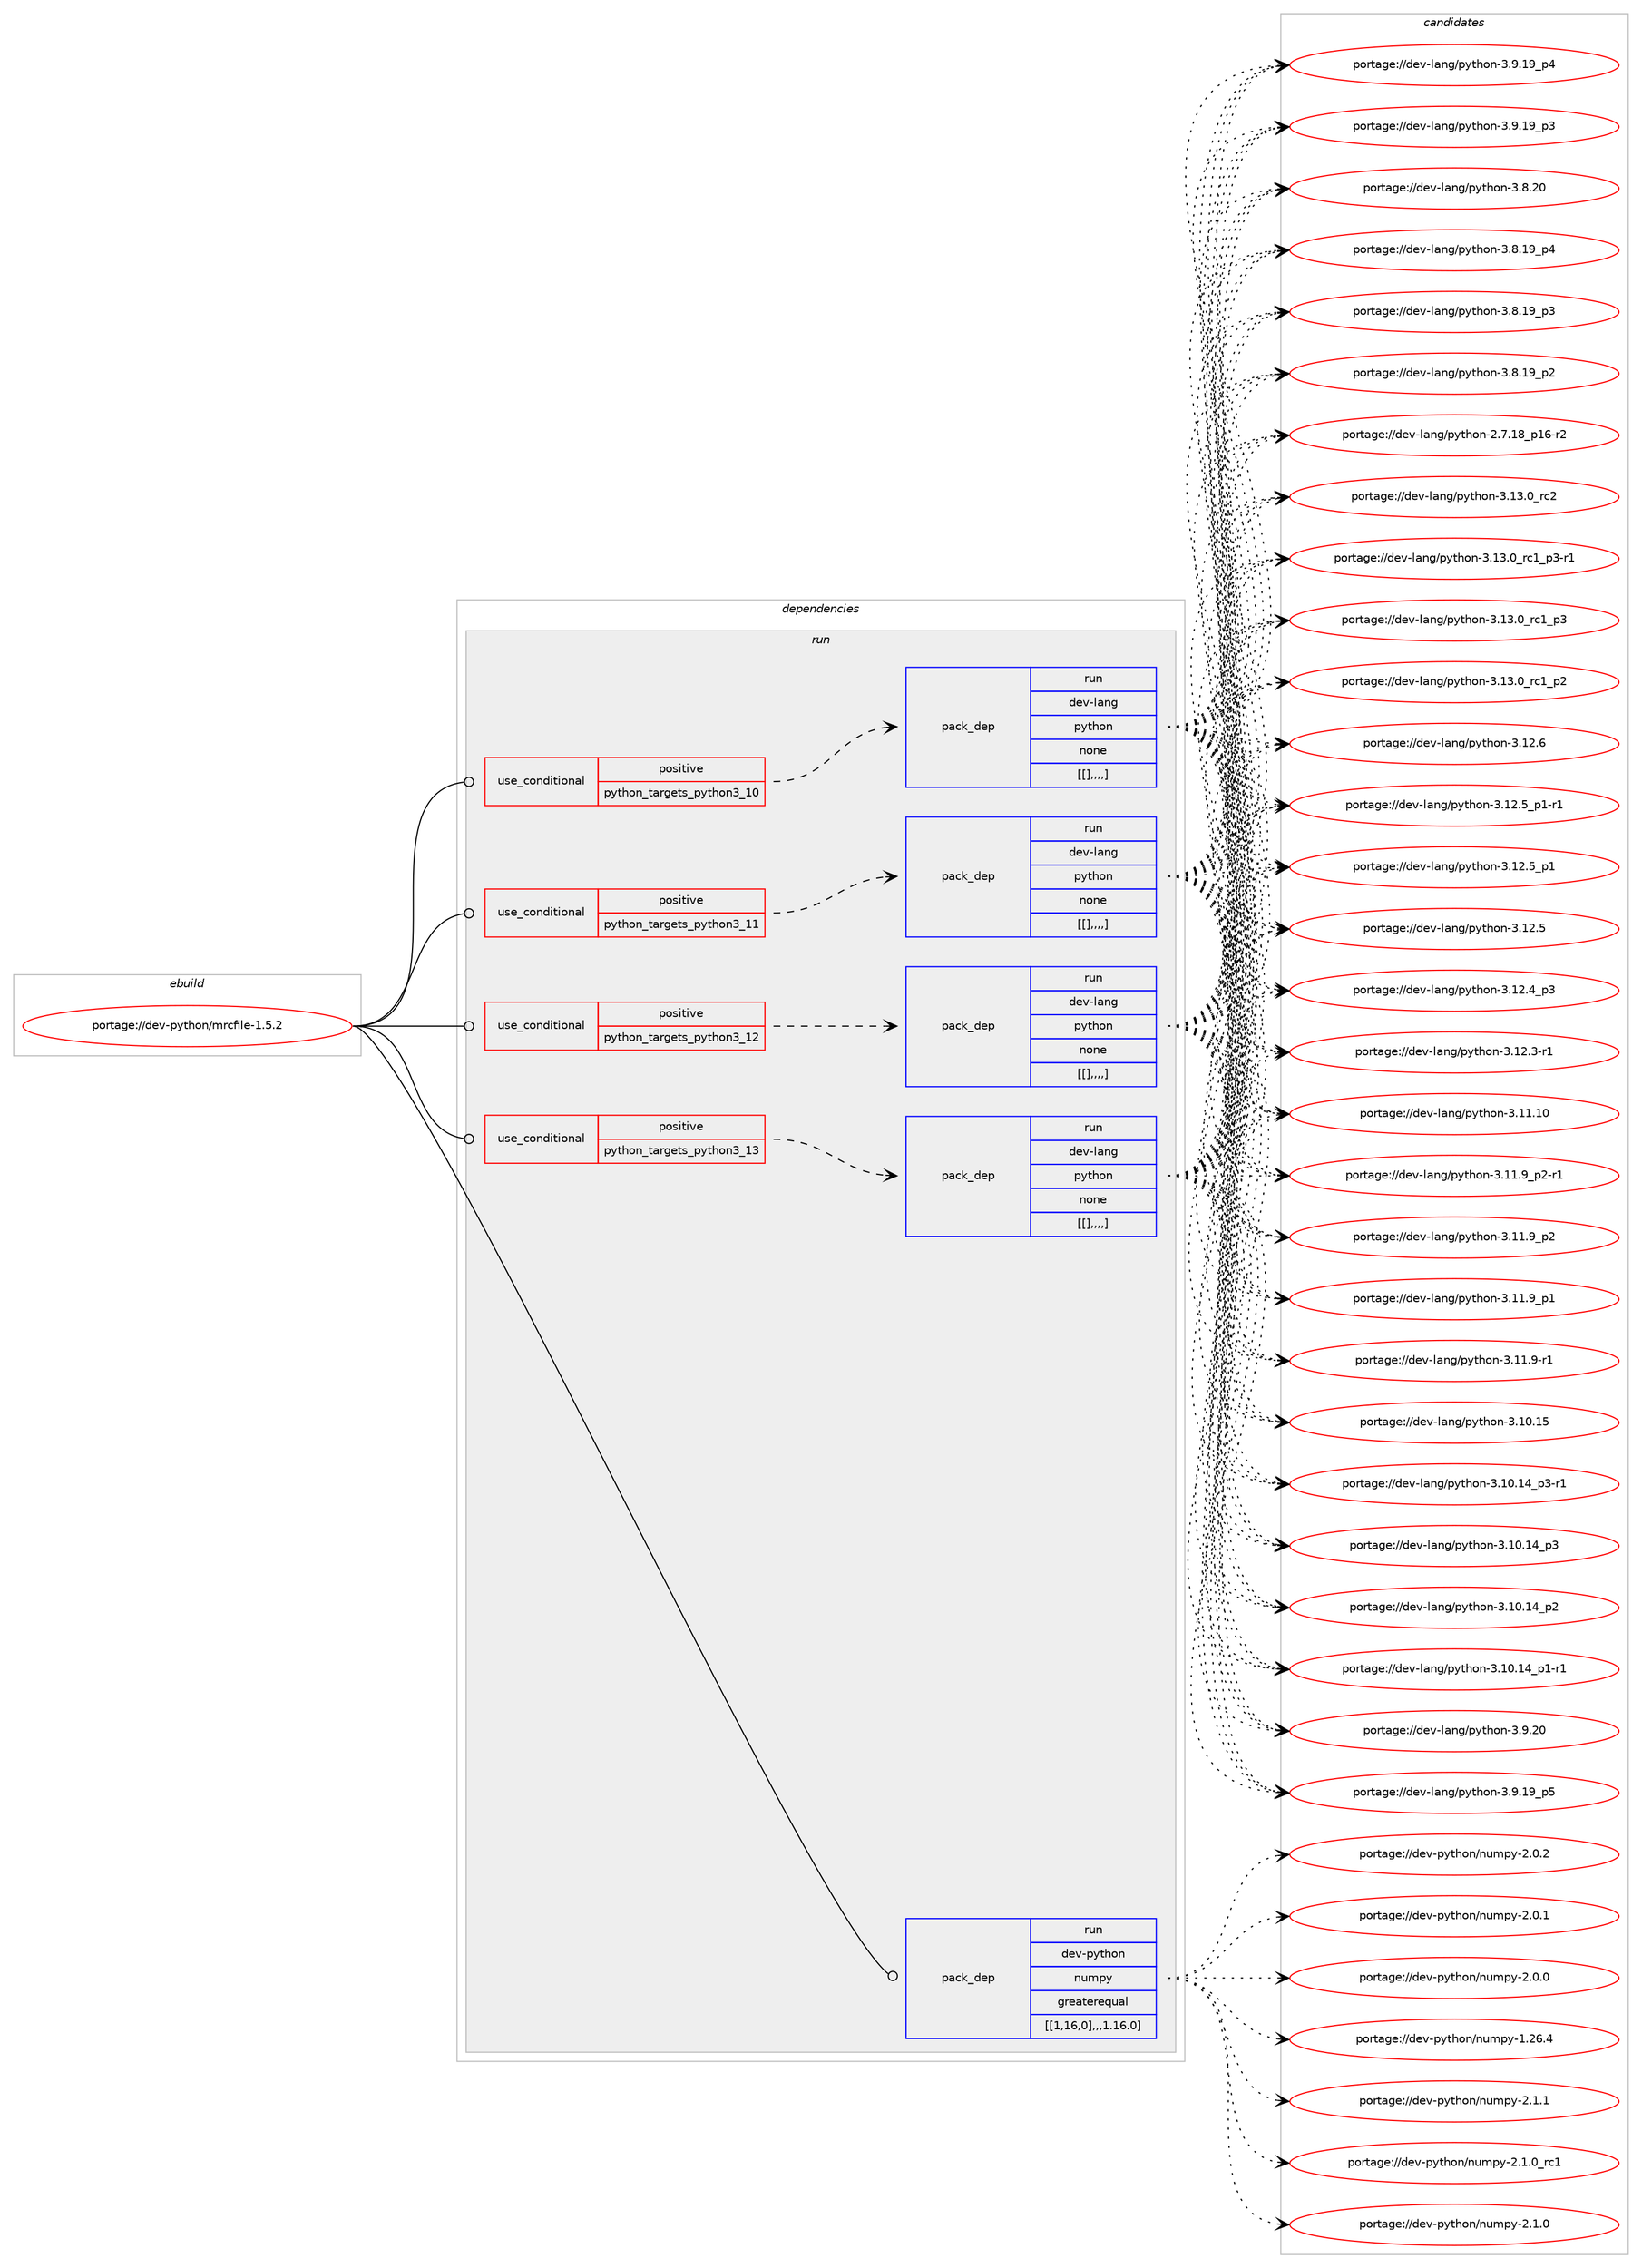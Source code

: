 digraph prolog {

# *************
# Graph options
# *************

newrank=true;
concentrate=true;
compound=true;
graph [rankdir=LR,fontname=Helvetica,fontsize=10,ranksep=1.5];#, ranksep=2.5, nodesep=0.2];
edge  [arrowhead=vee];
node  [fontname=Helvetica,fontsize=10];

# **********
# The ebuild
# **********

subgraph cluster_leftcol {
color=gray;
label=<<i>ebuild</i>>;
id [label="portage://dev-python/mrcfile-1.5.2", color=red, width=4, href="../dev-python/mrcfile-1.5.2.svg"];
}

# ****************
# The dependencies
# ****************

subgraph cluster_midcol {
color=gray;
label=<<i>dependencies</i>>;
subgraph cluster_compile {
fillcolor="#eeeeee";
style=filled;
label=<<i>compile</i>>;
}
subgraph cluster_compileandrun {
fillcolor="#eeeeee";
style=filled;
label=<<i>compile and run</i>>;
}
subgraph cluster_run {
fillcolor="#eeeeee";
style=filled;
label=<<i>run</i>>;
subgraph cond35681 {
dependency153060 [label=<<TABLE BORDER="0" CELLBORDER="1" CELLSPACING="0" CELLPADDING="4"><TR><TD ROWSPAN="3" CELLPADDING="10">use_conditional</TD></TR><TR><TD>positive</TD></TR><TR><TD>python_targets_python3_10</TD></TR></TABLE>>, shape=none, color=red];
subgraph pack116161 {
dependency153061 [label=<<TABLE BORDER="0" CELLBORDER="1" CELLSPACING="0" CELLPADDING="4" WIDTH="220"><TR><TD ROWSPAN="6" CELLPADDING="30">pack_dep</TD></TR><TR><TD WIDTH="110">run</TD></TR><TR><TD>dev-lang</TD></TR><TR><TD>python</TD></TR><TR><TD>none</TD></TR><TR><TD>[[],,,,]</TD></TR></TABLE>>, shape=none, color=blue];
}
dependency153060:e -> dependency153061:w [weight=20,style="dashed",arrowhead="vee"];
}
id:e -> dependency153060:w [weight=20,style="solid",arrowhead="odot"];
subgraph cond35682 {
dependency153062 [label=<<TABLE BORDER="0" CELLBORDER="1" CELLSPACING="0" CELLPADDING="4"><TR><TD ROWSPAN="3" CELLPADDING="10">use_conditional</TD></TR><TR><TD>positive</TD></TR><TR><TD>python_targets_python3_11</TD></TR></TABLE>>, shape=none, color=red];
subgraph pack116162 {
dependency153063 [label=<<TABLE BORDER="0" CELLBORDER="1" CELLSPACING="0" CELLPADDING="4" WIDTH="220"><TR><TD ROWSPAN="6" CELLPADDING="30">pack_dep</TD></TR><TR><TD WIDTH="110">run</TD></TR><TR><TD>dev-lang</TD></TR><TR><TD>python</TD></TR><TR><TD>none</TD></TR><TR><TD>[[],,,,]</TD></TR></TABLE>>, shape=none, color=blue];
}
dependency153062:e -> dependency153063:w [weight=20,style="dashed",arrowhead="vee"];
}
id:e -> dependency153062:w [weight=20,style="solid",arrowhead="odot"];
subgraph cond35683 {
dependency153064 [label=<<TABLE BORDER="0" CELLBORDER="1" CELLSPACING="0" CELLPADDING="4"><TR><TD ROWSPAN="3" CELLPADDING="10">use_conditional</TD></TR><TR><TD>positive</TD></TR><TR><TD>python_targets_python3_12</TD></TR></TABLE>>, shape=none, color=red];
subgraph pack116163 {
dependency153065 [label=<<TABLE BORDER="0" CELLBORDER="1" CELLSPACING="0" CELLPADDING="4" WIDTH="220"><TR><TD ROWSPAN="6" CELLPADDING="30">pack_dep</TD></TR><TR><TD WIDTH="110">run</TD></TR><TR><TD>dev-lang</TD></TR><TR><TD>python</TD></TR><TR><TD>none</TD></TR><TR><TD>[[],,,,]</TD></TR></TABLE>>, shape=none, color=blue];
}
dependency153064:e -> dependency153065:w [weight=20,style="dashed",arrowhead="vee"];
}
id:e -> dependency153064:w [weight=20,style="solid",arrowhead="odot"];
subgraph cond35684 {
dependency153066 [label=<<TABLE BORDER="0" CELLBORDER="1" CELLSPACING="0" CELLPADDING="4"><TR><TD ROWSPAN="3" CELLPADDING="10">use_conditional</TD></TR><TR><TD>positive</TD></TR><TR><TD>python_targets_python3_13</TD></TR></TABLE>>, shape=none, color=red];
subgraph pack116164 {
dependency153067 [label=<<TABLE BORDER="0" CELLBORDER="1" CELLSPACING="0" CELLPADDING="4" WIDTH="220"><TR><TD ROWSPAN="6" CELLPADDING="30">pack_dep</TD></TR><TR><TD WIDTH="110">run</TD></TR><TR><TD>dev-lang</TD></TR><TR><TD>python</TD></TR><TR><TD>none</TD></TR><TR><TD>[[],,,,]</TD></TR></TABLE>>, shape=none, color=blue];
}
dependency153066:e -> dependency153067:w [weight=20,style="dashed",arrowhead="vee"];
}
id:e -> dependency153066:w [weight=20,style="solid",arrowhead="odot"];
subgraph pack116165 {
dependency153068 [label=<<TABLE BORDER="0" CELLBORDER="1" CELLSPACING="0" CELLPADDING="4" WIDTH="220"><TR><TD ROWSPAN="6" CELLPADDING="30">pack_dep</TD></TR><TR><TD WIDTH="110">run</TD></TR><TR><TD>dev-python</TD></TR><TR><TD>numpy</TD></TR><TR><TD>greaterequal</TD></TR><TR><TD>[[1,16,0],,,1.16.0]</TD></TR></TABLE>>, shape=none, color=blue];
}
id:e -> dependency153068:w [weight=20,style="solid",arrowhead="odot"];
}
}

# **************
# The candidates
# **************

subgraph cluster_choices {
rank=same;
color=gray;
label=<<i>candidates</i>>;

subgraph choice116161 {
color=black;
nodesep=1;
choice10010111845108971101034711212111610411111045514649514648951149950 [label="portage://dev-lang/python-3.13.0_rc2", color=red, width=4,href="../dev-lang/python-3.13.0_rc2.svg"];
choice1001011184510897110103471121211161041111104551464951464895114994995112514511449 [label="portage://dev-lang/python-3.13.0_rc1_p3-r1", color=red, width=4,href="../dev-lang/python-3.13.0_rc1_p3-r1.svg"];
choice100101118451089711010347112121116104111110455146495146489511499499511251 [label="portage://dev-lang/python-3.13.0_rc1_p3", color=red, width=4,href="../dev-lang/python-3.13.0_rc1_p3.svg"];
choice100101118451089711010347112121116104111110455146495146489511499499511250 [label="portage://dev-lang/python-3.13.0_rc1_p2", color=red, width=4,href="../dev-lang/python-3.13.0_rc1_p2.svg"];
choice10010111845108971101034711212111610411111045514649504654 [label="portage://dev-lang/python-3.12.6", color=red, width=4,href="../dev-lang/python-3.12.6.svg"];
choice1001011184510897110103471121211161041111104551464950465395112494511449 [label="portage://dev-lang/python-3.12.5_p1-r1", color=red, width=4,href="../dev-lang/python-3.12.5_p1-r1.svg"];
choice100101118451089711010347112121116104111110455146495046539511249 [label="portage://dev-lang/python-3.12.5_p1", color=red, width=4,href="../dev-lang/python-3.12.5_p1.svg"];
choice10010111845108971101034711212111610411111045514649504653 [label="portage://dev-lang/python-3.12.5", color=red, width=4,href="../dev-lang/python-3.12.5.svg"];
choice100101118451089711010347112121116104111110455146495046529511251 [label="portage://dev-lang/python-3.12.4_p3", color=red, width=4,href="../dev-lang/python-3.12.4_p3.svg"];
choice100101118451089711010347112121116104111110455146495046514511449 [label="portage://dev-lang/python-3.12.3-r1", color=red, width=4,href="../dev-lang/python-3.12.3-r1.svg"];
choice1001011184510897110103471121211161041111104551464949464948 [label="portage://dev-lang/python-3.11.10", color=red, width=4,href="../dev-lang/python-3.11.10.svg"];
choice1001011184510897110103471121211161041111104551464949465795112504511449 [label="portage://dev-lang/python-3.11.9_p2-r1", color=red, width=4,href="../dev-lang/python-3.11.9_p2-r1.svg"];
choice100101118451089711010347112121116104111110455146494946579511250 [label="portage://dev-lang/python-3.11.9_p2", color=red, width=4,href="../dev-lang/python-3.11.9_p2.svg"];
choice100101118451089711010347112121116104111110455146494946579511249 [label="portage://dev-lang/python-3.11.9_p1", color=red, width=4,href="../dev-lang/python-3.11.9_p1.svg"];
choice100101118451089711010347112121116104111110455146494946574511449 [label="portage://dev-lang/python-3.11.9-r1", color=red, width=4,href="../dev-lang/python-3.11.9-r1.svg"];
choice1001011184510897110103471121211161041111104551464948464953 [label="portage://dev-lang/python-3.10.15", color=red, width=4,href="../dev-lang/python-3.10.15.svg"];
choice100101118451089711010347112121116104111110455146494846495295112514511449 [label="portage://dev-lang/python-3.10.14_p3-r1", color=red, width=4,href="../dev-lang/python-3.10.14_p3-r1.svg"];
choice10010111845108971101034711212111610411111045514649484649529511251 [label="portage://dev-lang/python-3.10.14_p3", color=red, width=4,href="../dev-lang/python-3.10.14_p3.svg"];
choice10010111845108971101034711212111610411111045514649484649529511250 [label="portage://dev-lang/python-3.10.14_p2", color=red, width=4,href="../dev-lang/python-3.10.14_p2.svg"];
choice100101118451089711010347112121116104111110455146494846495295112494511449 [label="portage://dev-lang/python-3.10.14_p1-r1", color=red, width=4,href="../dev-lang/python-3.10.14_p1-r1.svg"];
choice10010111845108971101034711212111610411111045514657465048 [label="portage://dev-lang/python-3.9.20", color=red, width=4,href="../dev-lang/python-3.9.20.svg"];
choice100101118451089711010347112121116104111110455146574649579511253 [label="portage://dev-lang/python-3.9.19_p5", color=red, width=4,href="../dev-lang/python-3.9.19_p5.svg"];
choice100101118451089711010347112121116104111110455146574649579511252 [label="portage://dev-lang/python-3.9.19_p4", color=red, width=4,href="../dev-lang/python-3.9.19_p4.svg"];
choice100101118451089711010347112121116104111110455146574649579511251 [label="portage://dev-lang/python-3.9.19_p3", color=red, width=4,href="../dev-lang/python-3.9.19_p3.svg"];
choice10010111845108971101034711212111610411111045514656465048 [label="portage://dev-lang/python-3.8.20", color=red, width=4,href="../dev-lang/python-3.8.20.svg"];
choice100101118451089711010347112121116104111110455146564649579511252 [label="portage://dev-lang/python-3.8.19_p4", color=red, width=4,href="../dev-lang/python-3.8.19_p4.svg"];
choice100101118451089711010347112121116104111110455146564649579511251 [label="portage://dev-lang/python-3.8.19_p3", color=red, width=4,href="../dev-lang/python-3.8.19_p3.svg"];
choice100101118451089711010347112121116104111110455146564649579511250 [label="portage://dev-lang/python-3.8.19_p2", color=red, width=4,href="../dev-lang/python-3.8.19_p2.svg"];
choice100101118451089711010347112121116104111110455046554649569511249544511450 [label="portage://dev-lang/python-2.7.18_p16-r2", color=red, width=4,href="../dev-lang/python-2.7.18_p16-r2.svg"];
dependency153061:e -> choice10010111845108971101034711212111610411111045514649514648951149950:w [style=dotted,weight="100"];
dependency153061:e -> choice1001011184510897110103471121211161041111104551464951464895114994995112514511449:w [style=dotted,weight="100"];
dependency153061:e -> choice100101118451089711010347112121116104111110455146495146489511499499511251:w [style=dotted,weight="100"];
dependency153061:e -> choice100101118451089711010347112121116104111110455146495146489511499499511250:w [style=dotted,weight="100"];
dependency153061:e -> choice10010111845108971101034711212111610411111045514649504654:w [style=dotted,weight="100"];
dependency153061:e -> choice1001011184510897110103471121211161041111104551464950465395112494511449:w [style=dotted,weight="100"];
dependency153061:e -> choice100101118451089711010347112121116104111110455146495046539511249:w [style=dotted,weight="100"];
dependency153061:e -> choice10010111845108971101034711212111610411111045514649504653:w [style=dotted,weight="100"];
dependency153061:e -> choice100101118451089711010347112121116104111110455146495046529511251:w [style=dotted,weight="100"];
dependency153061:e -> choice100101118451089711010347112121116104111110455146495046514511449:w [style=dotted,weight="100"];
dependency153061:e -> choice1001011184510897110103471121211161041111104551464949464948:w [style=dotted,weight="100"];
dependency153061:e -> choice1001011184510897110103471121211161041111104551464949465795112504511449:w [style=dotted,weight="100"];
dependency153061:e -> choice100101118451089711010347112121116104111110455146494946579511250:w [style=dotted,weight="100"];
dependency153061:e -> choice100101118451089711010347112121116104111110455146494946579511249:w [style=dotted,weight="100"];
dependency153061:e -> choice100101118451089711010347112121116104111110455146494946574511449:w [style=dotted,weight="100"];
dependency153061:e -> choice1001011184510897110103471121211161041111104551464948464953:w [style=dotted,weight="100"];
dependency153061:e -> choice100101118451089711010347112121116104111110455146494846495295112514511449:w [style=dotted,weight="100"];
dependency153061:e -> choice10010111845108971101034711212111610411111045514649484649529511251:w [style=dotted,weight="100"];
dependency153061:e -> choice10010111845108971101034711212111610411111045514649484649529511250:w [style=dotted,weight="100"];
dependency153061:e -> choice100101118451089711010347112121116104111110455146494846495295112494511449:w [style=dotted,weight="100"];
dependency153061:e -> choice10010111845108971101034711212111610411111045514657465048:w [style=dotted,weight="100"];
dependency153061:e -> choice100101118451089711010347112121116104111110455146574649579511253:w [style=dotted,weight="100"];
dependency153061:e -> choice100101118451089711010347112121116104111110455146574649579511252:w [style=dotted,weight="100"];
dependency153061:e -> choice100101118451089711010347112121116104111110455146574649579511251:w [style=dotted,weight="100"];
dependency153061:e -> choice10010111845108971101034711212111610411111045514656465048:w [style=dotted,weight="100"];
dependency153061:e -> choice100101118451089711010347112121116104111110455146564649579511252:w [style=dotted,weight="100"];
dependency153061:e -> choice100101118451089711010347112121116104111110455146564649579511251:w [style=dotted,weight="100"];
dependency153061:e -> choice100101118451089711010347112121116104111110455146564649579511250:w [style=dotted,weight="100"];
dependency153061:e -> choice100101118451089711010347112121116104111110455046554649569511249544511450:w [style=dotted,weight="100"];
}
subgraph choice116162 {
color=black;
nodesep=1;
choice10010111845108971101034711212111610411111045514649514648951149950 [label="portage://dev-lang/python-3.13.0_rc2", color=red, width=4,href="../dev-lang/python-3.13.0_rc2.svg"];
choice1001011184510897110103471121211161041111104551464951464895114994995112514511449 [label="portage://dev-lang/python-3.13.0_rc1_p3-r1", color=red, width=4,href="../dev-lang/python-3.13.0_rc1_p3-r1.svg"];
choice100101118451089711010347112121116104111110455146495146489511499499511251 [label="portage://dev-lang/python-3.13.0_rc1_p3", color=red, width=4,href="../dev-lang/python-3.13.0_rc1_p3.svg"];
choice100101118451089711010347112121116104111110455146495146489511499499511250 [label="portage://dev-lang/python-3.13.0_rc1_p2", color=red, width=4,href="../dev-lang/python-3.13.0_rc1_p2.svg"];
choice10010111845108971101034711212111610411111045514649504654 [label="portage://dev-lang/python-3.12.6", color=red, width=4,href="../dev-lang/python-3.12.6.svg"];
choice1001011184510897110103471121211161041111104551464950465395112494511449 [label="portage://dev-lang/python-3.12.5_p1-r1", color=red, width=4,href="../dev-lang/python-3.12.5_p1-r1.svg"];
choice100101118451089711010347112121116104111110455146495046539511249 [label="portage://dev-lang/python-3.12.5_p1", color=red, width=4,href="../dev-lang/python-3.12.5_p1.svg"];
choice10010111845108971101034711212111610411111045514649504653 [label="portage://dev-lang/python-3.12.5", color=red, width=4,href="../dev-lang/python-3.12.5.svg"];
choice100101118451089711010347112121116104111110455146495046529511251 [label="portage://dev-lang/python-3.12.4_p3", color=red, width=4,href="../dev-lang/python-3.12.4_p3.svg"];
choice100101118451089711010347112121116104111110455146495046514511449 [label="portage://dev-lang/python-3.12.3-r1", color=red, width=4,href="../dev-lang/python-3.12.3-r1.svg"];
choice1001011184510897110103471121211161041111104551464949464948 [label="portage://dev-lang/python-3.11.10", color=red, width=4,href="../dev-lang/python-3.11.10.svg"];
choice1001011184510897110103471121211161041111104551464949465795112504511449 [label="portage://dev-lang/python-3.11.9_p2-r1", color=red, width=4,href="../dev-lang/python-3.11.9_p2-r1.svg"];
choice100101118451089711010347112121116104111110455146494946579511250 [label="portage://dev-lang/python-3.11.9_p2", color=red, width=4,href="../dev-lang/python-3.11.9_p2.svg"];
choice100101118451089711010347112121116104111110455146494946579511249 [label="portage://dev-lang/python-3.11.9_p1", color=red, width=4,href="../dev-lang/python-3.11.9_p1.svg"];
choice100101118451089711010347112121116104111110455146494946574511449 [label="portage://dev-lang/python-3.11.9-r1", color=red, width=4,href="../dev-lang/python-3.11.9-r1.svg"];
choice1001011184510897110103471121211161041111104551464948464953 [label="portage://dev-lang/python-3.10.15", color=red, width=4,href="../dev-lang/python-3.10.15.svg"];
choice100101118451089711010347112121116104111110455146494846495295112514511449 [label="portage://dev-lang/python-3.10.14_p3-r1", color=red, width=4,href="../dev-lang/python-3.10.14_p3-r1.svg"];
choice10010111845108971101034711212111610411111045514649484649529511251 [label="portage://dev-lang/python-3.10.14_p3", color=red, width=4,href="../dev-lang/python-3.10.14_p3.svg"];
choice10010111845108971101034711212111610411111045514649484649529511250 [label="portage://dev-lang/python-3.10.14_p2", color=red, width=4,href="../dev-lang/python-3.10.14_p2.svg"];
choice100101118451089711010347112121116104111110455146494846495295112494511449 [label="portage://dev-lang/python-3.10.14_p1-r1", color=red, width=4,href="../dev-lang/python-3.10.14_p1-r1.svg"];
choice10010111845108971101034711212111610411111045514657465048 [label="portage://dev-lang/python-3.9.20", color=red, width=4,href="../dev-lang/python-3.9.20.svg"];
choice100101118451089711010347112121116104111110455146574649579511253 [label="portage://dev-lang/python-3.9.19_p5", color=red, width=4,href="../dev-lang/python-3.9.19_p5.svg"];
choice100101118451089711010347112121116104111110455146574649579511252 [label="portage://dev-lang/python-3.9.19_p4", color=red, width=4,href="../dev-lang/python-3.9.19_p4.svg"];
choice100101118451089711010347112121116104111110455146574649579511251 [label="portage://dev-lang/python-3.9.19_p3", color=red, width=4,href="../dev-lang/python-3.9.19_p3.svg"];
choice10010111845108971101034711212111610411111045514656465048 [label="portage://dev-lang/python-3.8.20", color=red, width=4,href="../dev-lang/python-3.8.20.svg"];
choice100101118451089711010347112121116104111110455146564649579511252 [label="portage://dev-lang/python-3.8.19_p4", color=red, width=4,href="../dev-lang/python-3.8.19_p4.svg"];
choice100101118451089711010347112121116104111110455146564649579511251 [label="portage://dev-lang/python-3.8.19_p3", color=red, width=4,href="../dev-lang/python-3.8.19_p3.svg"];
choice100101118451089711010347112121116104111110455146564649579511250 [label="portage://dev-lang/python-3.8.19_p2", color=red, width=4,href="../dev-lang/python-3.8.19_p2.svg"];
choice100101118451089711010347112121116104111110455046554649569511249544511450 [label="portage://dev-lang/python-2.7.18_p16-r2", color=red, width=4,href="../dev-lang/python-2.7.18_p16-r2.svg"];
dependency153063:e -> choice10010111845108971101034711212111610411111045514649514648951149950:w [style=dotted,weight="100"];
dependency153063:e -> choice1001011184510897110103471121211161041111104551464951464895114994995112514511449:w [style=dotted,weight="100"];
dependency153063:e -> choice100101118451089711010347112121116104111110455146495146489511499499511251:w [style=dotted,weight="100"];
dependency153063:e -> choice100101118451089711010347112121116104111110455146495146489511499499511250:w [style=dotted,weight="100"];
dependency153063:e -> choice10010111845108971101034711212111610411111045514649504654:w [style=dotted,weight="100"];
dependency153063:e -> choice1001011184510897110103471121211161041111104551464950465395112494511449:w [style=dotted,weight="100"];
dependency153063:e -> choice100101118451089711010347112121116104111110455146495046539511249:w [style=dotted,weight="100"];
dependency153063:e -> choice10010111845108971101034711212111610411111045514649504653:w [style=dotted,weight="100"];
dependency153063:e -> choice100101118451089711010347112121116104111110455146495046529511251:w [style=dotted,weight="100"];
dependency153063:e -> choice100101118451089711010347112121116104111110455146495046514511449:w [style=dotted,weight="100"];
dependency153063:e -> choice1001011184510897110103471121211161041111104551464949464948:w [style=dotted,weight="100"];
dependency153063:e -> choice1001011184510897110103471121211161041111104551464949465795112504511449:w [style=dotted,weight="100"];
dependency153063:e -> choice100101118451089711010347112121116104111110455146494946579511250:w [style=dotted,weight="100"];
dependency153063:e -> choice100101118451089711010347112121116104111110455146494946579511249:w [style=dotted,weight="100"];
dependency153063:e -> choice100101118451089711010347112121116104111110455146494946574511449:w [style=dotted,weight="100"];
dependency153063:e -> choice1001011184510897110103471121211161041111104551464948464953:w [style=dotted,weight="100"];
dependency153063:e -> choice100101118451089711010347112121116104111110455146494846495295112514511449:w [style=dotted,weight="100"];
dependency153063:e -> choice10010111845108971101034711212111610411111045514649484649529511251:w [style=dotted,weight="100"];
dependency153063:e -> choice10010111845108971101034711212111610411111045514649484649529511250:w [style=dotted,weight="100"];
dependency153063:e -> choice100101118451089711010347112121116104111110455146494846495295112494511449:w [style=dotted,weight="100"];
dependency153063:e -> choice10010111845108971101034711212111610411111045514657465048:w [style=dotted,weight="100"];
dependency153063:e -> choice100101118451089711010347112121116104111110455146574649579511253:w [style=dotted,weight="100"];
dependency153063:e -> choice100101118451089711010347112121116104111110455146574649579511252:w [style=dotted,weight="100"];
dependency153063:e -> choice100101118451089711010347112121116104111110455146574649579511251:w [style=dotted,weight="100"];
dependency153063:e -> choice10010111845108971101034711212111610411111045514656465048:w [style=dotted,weight="100"];
dependency153063:e -> choice100101118451089711010347112121116104111110455146564649579511252:w [style=dotted,weight="100"];
dependency153063:e -> choice100101118451089711010347112121116104111110455146564649579511251:w [style=dotted,weight="100"];
dependency153063:e -> choice100101118451089711010347112121116104111110455146564649579511250:w [style=dotted,weight="100"];
dependency153063:e -> choice100101118451089711010347112121116104111110455046554649569511249544511450:w [style=dotted,weight="100"];
}
subgraph choice116163 {
color=black;
nodesep=1;
choice10010111845108971101034711212111610411111045514649514648951149950 [label="portage://dev-lang/python-3.13.0_rc2", color=red, width=4,href="../dev-lang/python-3.13.0_rc2.svg"];
choice1001011184510897110103471121211161041111104551464951464895114994995112514511449 [label="portage://dev-lang/python-3.13.0_rc1_p3-r1", color=red, width=4,href="../dev-lang/python-3.13.0_rc1_p3-r1.svg"];
choice100101118451089711010347112121116104111110455146495146489511499499511251 [label="portage://dev-lang/python-3.13.0_rc1_p3", color=red, width=4,href="../dev-lang/python-3.13.0_rc1_p3.svg"];
choice100101118451089711010347112121116104111110455146495146489511499499511250 [label="portage://dev-lang/python-3.13.0_rc1_p2", color=red, width=4,href="../dev-lang/python-3.13.0_rc1_p2.svg"];
choice10010111845108971101034711212111610411111045514649504654 [label="portage://dev-lang/python-3.12.6", color=red, width=4,href="../dev-lang/python-3.12.6.svg"];
choice1001011184510897110103471121211161041111104551464950465395112494511449 [label="portage://dev-lang/python-3.12.5_p1-r1", color=red, width=4,href="../dev-lang/python-3.12.5_p1-r1.svg"];
choice100101118451089711010347112121116104111110455146495046539511249 [label="portage://dev-lang/python-3.12.5_p1", color=red, width=4,href="../dev-lang/python-3.12.5_p1.svg"];
choice10010111845108971101034711212111610411111045514649504653 [label="portage://dev-lang/python-3.12.5", color=red, width=4,href="../dev-lang/python-3.12.5.svg"];
choice100101118451089711010347112121116104111110455146495046529511251 [label="portage://dev-lang/python-3.12.4_p3", color=red, width=4,href="../dev-lang/python-3.12.4_p3.svg"];
choice100101118451089711010347112121116104111110455146495046514511449 [label="portage://dev-lang/python-3.12.3-r1", color=red, width=4,href="../dev-lang/python-3.12.3-r1.svg"];
choice1001011184510897110103471121211161041111104551464949464948 [label="portage://dev-lang/python-3.11.10", color=red, width=4,href="../dev-lang/python-3.11.10.svg"];
choice1001011184510897110103471121211161041111104551464949465795112504511449 [label="portage://dev-lang/python-3.11.9_p2-r1", color=red, width=4,href="../dev-lang/python-3.11.9_p2-r1.svg"];
choice100101118451089711010347112121116104111110455146494946579511250 [label="portage://dev-lang/python-3.11.9_p2", color=red, width=4,href="../dev-lang/python-3.11.9_p2.svg"];
choice100101118451089711010347112121116104111110455146494946579511249 [label="portage://dev-lang/python-3.11.9_p1", color=red, width=4,href="../dev-lang/python-3.11.9_p1.svg"];
choice100101118451089711010347112121116104111110455146494946574511449 [label="portage://dev-lang/python-3.11.9-r1", color=red, width=4,href="../dev-lang/python-3.11.9-r1.svg"];
choice1001011184510897110103471121211161041111104551464948464953 [label="portage://dev-lang/python-3.10.15", color=red, width=4,href="../dev-lang/python-3.10.15.svg"];
choice100101118451089711010347112121116104111110455146494846495295112514511449 [label="portage://dev-lang/python-3.10.14_p3-r1", color=red, width=4,href="../dev-lang/python-3.10.14_p3-r1.svg"];
choice10010111845108971101034711212111610411111045514649484649529511251 [label="portage://dev-lang/python-3.10.14_p3", color=red, width=4,href="../dev-lang/python-3.10.14_p3.svg"];
choice10010111845108971101034711212111610411111045514649484649529511250 [label="portage://dev-lang/python-3.10.14_p2", color=red, width=4,href="../dev-lang/python-3.10.14_p2.svg"];
choice100101118451089711010347112121116104111110455146494846495295112494511449 [label="portage://dev-lang/python-3.10.14_p1-r1", color=red, width=4,href="../dev-lang/python-3.10.14_p1-r1.svg"];
choice10010111845108971101034711212111610411111045514657465048 [label="portage://dev-lang/python-3.9.20", color=red, width=4,href="../dev-lang/python-3.9.20.svg"];
choice100101118451089711010347112121116104111110455146574649579511253 [label="portage://dev-lang/python-3.9.19_p5", color=red, width=4,href="../dev-lang/python-3.9.19_p5.svg"];
choice100101118451089711010347112121116104111110455146574649579511252 [label="portage://dev-lang/python-3.9.19_p4", color=red, width=4,href="../dev-lang/python-3.9.19_p4.svg"];
choice100101118451089711010347112121116104111110455146574649579511251 [label="portage://dev-lang/python-3.9.19_p3", color=red, width=4,href="../dev-lang/python-3.9.19_p3.svg"];
choice10010111845108971101034711212111610411111045514656465048 [label="portage://dev-lang/python-3.8.20", color=red, width=4,href="../dev-lang/python-3.8.20.svg"];
choice100101118451089711010347112121116104111110455146564649579511252 [label="portage://dev-lang/python-3.8.19_p4", color=red, width=4,href="../dev-lang/python-3.8.19_p4.svg"];
choice100101118451089711010347112121116104111110455146564649579511251 [label="portage://dev-lang/python-3.8.19_p3", color=red, width=4,href="../dev-lang/python-3.8.19_p3.svg"];
choice100101118451089711010347112121116104111110455146564649579511250 [label="portage://dev-lang/python-3.8.19_p2", color=red, width=4,href="../dev-lang/python-3.8.19_p2.svg"];
choice100101118451089711010347112121116104111110455046554649569511249544511450 [label="portage://dev-lang/python-2.7.18_p16-r2", color=red, width=4,href="../dev-lang/python-2.7.18_p16-r2.svg"];
dependency153065:e -> choice10010111845108971101034711212111610411111045514649514648951149950:w [style=dotted,weight="100"];
dependency153065:e -> choice1001011184510897110103471121211161041111104551464951464895114994995112514511449:w [style=dotted,weight="100"];
dependency153065:e -> choice100101118451089711010347112121116104111110455146495146489511499499511251:w [style=dotted,weight="100"];
dependency153065:e -> choice100101118451089711010347112121116104111110455146495146489511499499511250:w [style=dotted,weight="100"];
dependency153065:e -> choice10010111845108971101034711212111610411111045514649504654:w [style=dotted,weight="100"];
dependency153065:e -> choice1001011184510897110103471121211161041111104551464950465395112494511449:w [style=dotted,weight="100"];
dependency153065:e -> choice100101118451089711010347112121116104111110455146495046539511249:w [style=dotted,weight="100"];
dependency153065:e -> choice10010111845108971101034711212111610411111045514649504653:w [style=dotted,weight="100"];
dependency153065:e -> choice100101118451089711010347112121116104111110455146495046529511251:w [style=dotted,weight="100"];
dependency153065:e -> choice100101118451089711010347112121116104111110455146495046514511449:w [style=dotted,weight="100"];
dependency153065:e -> choice1001011184510897110103471121211161041111104551464949464948:w [style=dotted,weight="100"];
dependency153065:e -> choice1001011184510897110103471121211161041111104551464949465795112504511449:w [style=dotted,weight="100"];
dependency153065:e -> choice100101118451089711010347112121116104111110455146494946579511250:w [style=dotted,weight="100"];
dependency153065:e -> choice100101118451089711010347112121116104111110455146494946579511249:w [style=dotted,weight="100"];
dependency153065:e -> choice100101118451089711010347112121116104111110455146494946574511449:w [style=dotted,weight="100"];
dependency153065:e -> choice1001011184510897110103471121211161041111104551464948464953:w [style=dotted,weight="100"];
dependency153065:e -> choice100101118451089711010347112121116104111110455146494846495295112514511449:w [style=dotted,weight="100"];
dependency153065:e -> choice10010111845108971101034711212111610411111045514649484649529511251:w [style=dotted,weight="100"];
dependency153065:e -> choice10010111845108971101034711212111610411111045514649484649529511250:w [style=dotted,weight="100"];
dependency153065:e -> choice100101118451089711010347112121116104111110455146494846495295112494511449:w [style=dotted,weight="100"];
dependency153065:e -> choice10010111845108971101034711212111610411111045514657465048:w [style=dotted,weight="100"];
dependency153065:e -> choice100101118451089711010347112121116104111110455146574649579511253:w [style=dotted,weight="100"];
dependency153065:e -> choice100101118451089711010347112121116104111110455146574649579511252:w [style=dotted,weight="100"];
dependency153065:e -> choice100101118451089711010347112121116104111110455146574649579511251:w [style=dotted,weight="100"];
dependency153065:e -> choice10010111845108971101034711212111610411111045514656465048:w [style=dotted,weight="100"];
dependency153065:e -> choice100101118451089711010347112121116104111110455146564649579511252:w [style=dotted,weight="100"];
dependency153065:e -> choice100101118451089711010347112121116104111110455146564649579511251:w [style=dotted,weight="100"];
dependency153065:e -> choice100101118451089711010347112121116104111110455146564649579511250:w [style=dotted,weight="100"];
dependency153065:e -> choice100101118451089711010347112121116104111110455046554649569511249544511450:w [style=dotted,weight="100"];
}
subgraph choice116164 {
color=black;
nodesep=1;
choice10010111845108971101034711212111610411111045514649514648951149950 [label="portage://dev-lang/python-3.13.0_rc2", color=red, width=4,href="../dev-lang/python-3.13.0_rc2.svg"];
choice1001011184510897110103471121211161041111104551464951464895114994995112514511449 [label="portage://dev-lang/python-3.13.0_rc1_p3-r1", color=red, width=4,href="../dev-lang/python-3.13.0_rc1_p3-r1.svg"];
choice100101118451089711010347112121116104111110455146495146489511499499511251 [label="portage://dev-lang/python-3.13.0_rc1_p3", color=red, width=4,href="../dev-lang/python-3.13.0_rc1_p3.svg"];
choice100101118451089711010347112121116104111110455146495146489511499499511250 [label="portage://dev-lang/python-3.13.0_rc1_p2", color=red, width=4,href="../dev-lang/python-3.13.0_rc1_p2.svg"];
choice10010111845108971101034711212111610411111045514649504654 [label="portage://dev-lang/python-3.12.6", color=red, width=4,href="../dev-lang/python-3.12.6.svg"];
choice1001011184510897110103471121211161041111104551464950465395112494511449 [label="portage://dev-lang/python-3.12.5_p1-r1", color=red, width=4,href="../dev-lang/python-3.12.5_p1-r1.svg"];
choice100101118451089711010347112121116104111110455146495046539511249 [label="portage://dev-lang/python-3.12.5_p1", color=red, width=4,href="../dev-lang/python-3.12.5_p1.svg"];
choice10010111845108971101034711212111610411111045514649504653 [label="portage://dev-lang/python-3.12.5", color=red, width=4,href="../dev-lang/python-3.12.5.svg"];
choice100101118451089711010347112121116104111110455146495046529511251 [label="portage://dev-lang/python-3.12.4_p3", color=red, width=4,href="../dev-lang/python-3.12.4_p3.svg"];
choice100101118451089711010347112121116104111110455146495046514511449 [label="portage://dev-lang/python-3.12.3-r1", color=red, width=4,href="../dev-lang/python-3.12.3-r1.svg"];
choice1001011184510897110103471121211161041111104551464949464948 [label="portage://dev-lang/python-3.11.10", color=red, width=4,href="../dev-lang/python-3.11.10.svg"];
choice1001011184510897110103471121211161041111104551464949465795112504511449 [label="portage://dev-lang/python-3.11.9_p2-r1", color=red, width=4,href="../dev-lang/python-3.11.9_p2-r1.svg"];
choice100101118451089711010347112121116104111110455146494946579511250 [label="portage://dev-lang/python-3.11.9_p2", color=red, width=4,href="../dev-lang/python-3.11.9_p2.svg"];
choice100101118451089711010347112121116104111110455146494946579511249 [label="portage://dev-lang/python-3.11.9_p1", color=red, width=4,href="../dev-lang/python-3.11.9_p1.svg"];
choice100101118451089711010347112121116104111110455146494946574511449 [label="portage://dev-lang/python-3.11.9-r1", color=red, width=4,href="../dev-lang/python-3.11.9-r1.svg"];
choice1001011184510897110103471121211161041111104551464948464953 [label="portage://dev-lang/python-3.10.15", color=red, width=4,href="../dev-lang/python-3.10.15.svg"];
choice100101118451089711010347112121116104111110455146494846495295112514511449 [label="portage://dev-lang/python-3.10.14_p3-r1", color=red, width=4,href="../dev-lang/python-3.10.14_p3-r1.svg"];
choice10010111845108971101034711212111610411111045514649484649529511251 [label="portage://dev-lang/python-3.10.14_p3", color=red, width=4,href="../dev-lang/python-3.10.14_p3.svg"];
choice10010111845108971101034711212111610411111045514649484649529511250 [label="portage://dev-lang/python-3.10.14_p2", color=red, width=4,href="../dev-lang/python-3.10.14_p2.svg"];
choice100101118451089711010347112121116104111110455146494846495295112494511449 [label="portage://dev-lang/python-3.10.14_p1-r1", color=red, width=4,href="../dev-lang/python-3.10.14_p1-r1.svg"];
choice10010111845108971101034711212111610411111045514657465048 [label="portage://dev-lang/python-3.9.20", color=red, width=4,href="../dev-lang/python-3.9.20.svg"];
choice100101118451089711010347112121116104111110455146574649579511253 [label="portage://dev-lang/python-3.9.19_p5", color=red, width=4,href="../dev-lang/python-3.9.19_p5.svg"];
choice100101118451089711010347112121116104111110455146574649579511252 [label="portage://dev-lang/python-3.9.19_p4", color=red, width=4,href="../dev-lang/python-3.9.19_p4.svg"];
choice100101118451089711010347112121116104111110455146574649579511251 [label="portage://dev-lang/python-3.9.19_p3", color=red, width=4,href="../dev-lang/python-3.9.19_p3.svg"];
choice10010111845108971101034711212111610411111045514656465048 [label="portage://dev-lang/python-3.8.20", color=red, width=4,href="../dev-lang/python-3.8.20.svg"];
choice100101118451089711010347112121116104111110455146564649579511252 [label="portage://dev-lang/python-3.8.19_p4", color=red, width=4,href="../dev-lang/python-3.8.19_p4.svg"];
choice100101118451089711010347112121116104111110455146564649579511251 [label="portage://dev-lang/python-3.8.19_p3", color=red, width=4,href="../dev-lang/python-3.8.19_p3.svg"];
choice100101118451089711010347112121116104111110455146564649579511250 [label="portage://dev-lang/python-3.8.19_p2", color=red, width=4,href="../dev-lang/python-3.8.19_p2.svg"];
choice100101118451089711010347112121116104111110455046554649569511249544511450 [label="portage://dev-lang/python-2.7.18_p16-r2", color=red, width=4,href="../dev-lang/python-2.7.18_p16-r2.svg"];
dependency153067:e -> choice10010111845108971101034711212111610411111045514649514648951149950:w [style=dotted,weight="100"];
dependency153067:e -> choice1001011184510897110103471121211161041111104551464951464895114994995112514511449:w [style=dotted,weight="100"];
dependency153067:e -> choice100101118451089711010347112121116104111110455146495146489511499499511251:w [style=dotted,weight="100"];
dependency153067:e -> choice100101118451089711010347112121116104111110455146495146489511499499511250:w [style=dotted,weight="100"];
dependency153067:e -> choice10010111845108971101034711212111610411111045514649504654:w [style=dotted,weight="100"];
dependency153067:e -> choice1001011184510897110103471121211161041111104551464950465395112494511449:w [style=dotted,weight="100"];
dependency153067:e -> choice100101118451089711010347112121116104111110455146495046539511249:w [style=dotted,weight="100"];
dependency153067:e -> choice10010111845108971101034711212111610411111045514649504653:w [style=dotted,weight="100"];
dependency153067:e -> choice100101118451089711010347112121116104111110455146495046529511251:w [style=dotted,weight="100"];
dependency153067:e -> choice100101118451089711010347112121116104111110455146495046514511449:w [style=dotted,weight="100"];
dependency153067:e -> choice1001011184510897110103471121211161041111104551464949464948:w [style=dotted,weight="100"];
dependency153067:e -> choice1001011184510897110103471121211161041111104551464949465795112504511449:w [style=dotted,weight="100"];
dependency153067:e -> choice100101118451089711010347112121116104111110455146494946579511250:w [style=dotted,weight="100"];
dependency153067:e -> choice100101118451089711010347112121116104111110455146494946579511249:w [style=dotted,weight="100"];
dependency153067:e -> choice100101118451089711010347112121116104111110455146494946574511449:w [style=dotted,weight="100"];
dependency153067:e -> choice1001011184510897110103471121211161041111104551464948464953:w [style=dotted,weight="100"];
dependency153067:e -> choice100101118451089711010347112121116104111110455146494846495295112514511449:w [style=dotted,weight="100"];
dependency153067:e -> choice10010111845108971101034711212111610411111045514649484649529511251:w [style=dotted,weight="100"];
dependency153067:e -> choice10010111845108971101034711212111610411111045514649484649529511250:w [style=dotted,weight="100"];
dependency153067:e -> choice100101118451089711010347112121116104111110455146494846495295112494511449:w [style=dotted,weight="100"];
dependency153067:e -> choice10010111845108971101034711212111610411111045514657465048:w [style=dotted,weight="100"];
dependency153067:e -> choice100101118451089711010347112121116104111110455146574649579511253:w [style=dotted,weight="100"];
dependency153067:e -> choice100101118451089711010347112121116104111110455146574649579511252:w [style=dotted,weight="100"];
dependency153067:e -> choice100101118451089711010347112121116104111110455146574649579511251:w [style=dotted,weight="100"];
dependency153067:e -> choice10010111845108971101034711212111610411111045514656465048:w [style=dotted,weight="100"];
dependency153067:e -> choice100101118451089711010347112121116104111110455146564649579511252:w [style=dotted,weight="100"];
dependency153067:e -> choice100101118451089711010347112121116104111110455146564649579511251:w [style=dotted,weight="100"];
dependency153067:e -> choice100101118451089711010347112121116104111110455146564649579511250:w [style=dotted,weight="100"];
dependency153067:e -> choice100101118451089711010347112121116104111110455046554649569511249544511450:w [style=dotted,weight="100"];
}
subgraph choice116165 {
color=black;
nodesep=1;
choice1001011184511212111610411111047110117109112121455046494649 [label="portage://dev-python/numpy-2.1.1", color=red, width=4,href="../dev-python/numpy-2.1.1.svg"];
choice1001011184511212111610411111047110117109112121455046494648951149949 [label="portage://dev-python/numpy-2.1.0_rc1", color=red, width=4,href="../dev-python/numpy-2.1.0_rc1.svg"];
choice1001011184511212111610411111047110117109112121455046494648 [label="portage://dev-python/numpy-2.1.0", color=red, width=4,href="../dev-python/numpy-2.1.0.svg"];
choice1001011184511212111610411111047110117109112121455046484650 [label="portage://dev-python/numpy-2.0.2", color=red, width=4,href="../dev-python/numpy-2.0.2.svg"];
choice1001011184511212111610411111047110117109112121455046484649 [label="portage://dev-python/numpy-2.0.1", color=red, width=4,href="../dev-python/numpy-2.0.1.svg"];
choice1001011184511212111610411111047110117109112121455046484648 [label="portage://dev-python/numpy-2.0.0", color=red, width=4,href="../dev-python/numpy-2.0.0.svg"];
choice100101118451121211161041111104711011710911212145494650544652 [label="portage://dev-python/numpy-1.26.4", color=red, width=4,href="../dev-python/numpy-1.26.4.svg"];
dependency153068:e -> choice1001011184511212111610411111047110117109112121455046494649:w [style=dotted,weight="100"];
dependency153068:e -> choice1001011184511212111610411111047110117109112121455046494648951149949:w [style=dotted,weight="100"];
dependency153068:e -> choice1001011184511212111610411111047110117109112121455046494648:w [style=dotted,weight="100"];
dependency153068:e -> choice1001011184511212111610411111047110117109112121455046484650:w [style=dotted,weight="100"];
dependency153068:e -> choice1001011184511212111610411111047110117109112121455046484649:w [style=dotted,weight="100"];
dependency153068:e -> choice1001011184511212111610411111047110117109112121455046484648:w [style=dotted,weight="100"];
dependency153068:e -> choice100101118451121211161041111104711011710911212145494650544652:w [style=dotted,weight="100"];
}
}

}
